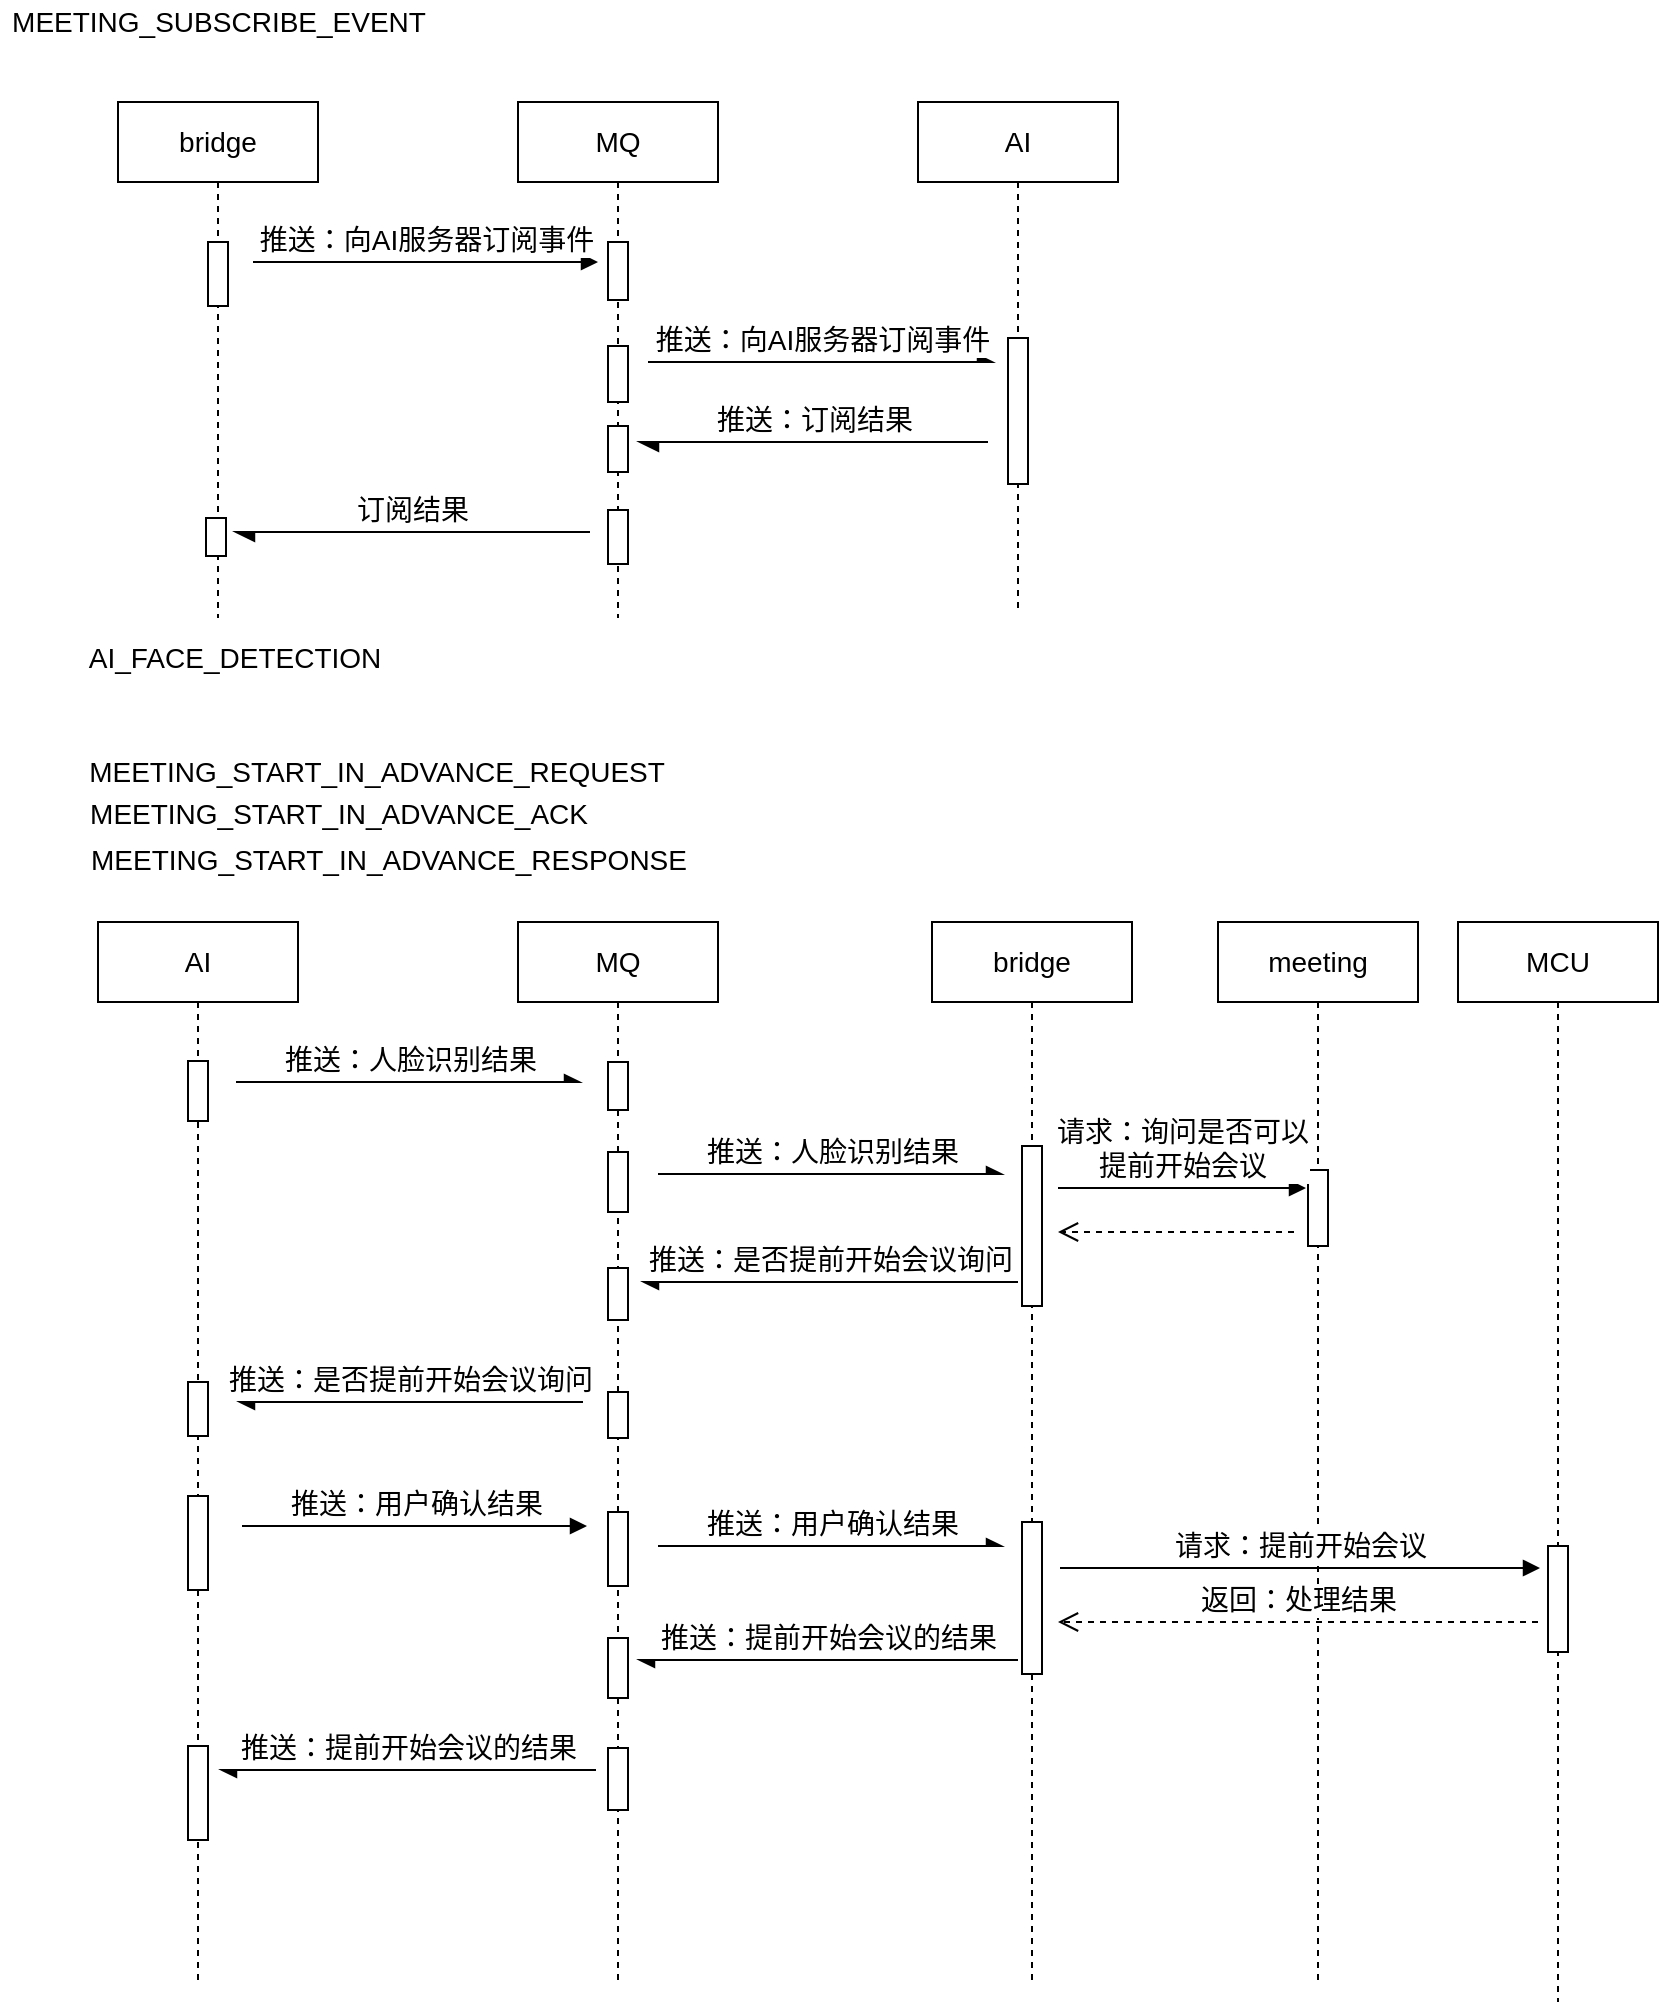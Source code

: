 <mxfile version="12.3.9" type="github" pages="3">
  <diagram id="sGyDJ3xmPa0FNn7oHpdU" name="提前开始会议">
    <mxGraphModel dx="1021" dy="580" grid="0" gridSize="10" guides="1" tooltips="1" connect="1" arrows="1" fold="1" page="1" pageScale="1" pageWidth="827" pageHeight="1169" math="0" shadow="0">
      <root>
        <mxCell id="0"/>
        <mxCell id="1" parent="0"/>
        <mxCell id="7dCBN_STnB0BZGOZmq9B-1" value="AI" style="shape=umlLifeline;perimeter=lifelinePerimeter;whiteSpace=wrap;html=1;container=1;collapsible=0;recursiveResize=0;outlineConnect=0;fontSize=14;" parent="1" vertex="1">
          <mxGeometry x="510" y="70" width="100" height="253" as="geometry"/>
        </mxCell>
        <mxCell id="cWvQ5qR-pPmlQ0AbkIyN-9" value="" style="html=1;points=[];perimeter=orthogonalPerimeter;fontSize=14;" vertex="1" parent="7dCBN_STnB0BZGOZmq9B-1">
          <mxGeometry x="45" y="118" width="10" height="73" as="geometry"/>
        </mxCell>
        <mxCell id="7dCBN_STnB0BZGOZmq9B-2" value="bridge" style="shape=umlLifeline;perimeter=lifelinePerimeter;whiteSpace=wrap;html=1;container=1;collapsible=0;recursiveResize=0;outlineConnect=0;fontSize=14;" parent="1" vertex="1">
          <mxGeometry x="110" y="70" width="100" height="258" as="geometry"/>
        </mxCell>
        <mxCell id="cWvQ5qR-pPmlQ0AbkIyN-1" value="" style="html=1;points=[];perimeter=orthogonalPerimeter;fontSize=14;" vertex="1" parent="7dCBN_STnB0BZGOZmq9B-2">
          <mxGeometry x="45" y="70" width="10" height="32" as="geometry"/>
        </mxCell>
        <mxCell id="fSU1PI_x33HrERXU6z-Z-20" value="" style="html=1;points=[];perimeter=orthogonalPerimeter;fontSize=14;" vertex="1" parent="7dCBN_STnB0BZGOZmq9B-2">
          <mxGeometry x="44" y="208" width="10" height="19" as="geometry"/>
        </mxCell>
        <mxCell id="7dCBN_STnB0BZGOZmq9B-3" value="MQ" style="shape=umlLifeline;perimeter=lifelinePerimeter;whiteSpace=wrap;html=1;container=1;collapsible=0;recursiveResize=0;outlineConnect=0;fontSize=14;" parent="1" vertex="1">
          <mxGeometry x="310" y="70" width="100" height="258" as="geometry"/>
        </mxCell>
        <mxCell id="cWvQ5qR-pPmlQ0AbkIyN-6" value="" style="html=1;points=[];perimeter=orthogonalPerimeter;fontSize=14;" vertex="1" parent="7dCBN_STnB0BZGOZmq9B-3">
          <mxGeometry x="45" y="70" width="10" height="29" as="geometry"/>
        </mxCell>
        <mxCell id="fSU1PI_x33HrERXU6z-Z-10" value="" style="html=1;points=[];perimeter=orthogonalPerimeter;fontSize=14;" vertex="1" parent="7dCBN_STnB0BZGOZmq9B-3">
          <mxGeometry x="45" y="122" width="10" height="28" as="geometry"/>
        </mxCell>
        <mxCell id="fSU1PI_x33HrERXU6z-Z-17" value="" style="html=1;points=[];perimeter=orthogonalPerimeter;fontSize=14;" vertex="1" parent="7dCBN_STnB0BZGOZmq9B-3">
          <mxGeometry x="45" y="204" width="10" height="27" as="geometry"/>
        </mxCell>
        <mxCell id="fSU1PI_x33HrERXU6z-Z-18" value="" style="html=1;points=[];perimeter=orthogonalPerimeter;fontSize=14;" vertex="1" parent="7dCBN_STnB0BZGOZmq9B-3">
          <mxGeometry x="45" y="162" width="10" height="23" as="geometry"/>
        </mxCell>
        <mxCell id="cWvQ5qR-pPmlQ0AbkIyN-5" value="推送：向AI服务器订阅事件" style="html=1;verticalAlign=bottom;endArrow=block;fontSize=14;" edge="1" parent="1">
          <mxGeometry width="80" relative="1" as="geometry">
            <mxPoint x="177.5" y="150" as="sourcePoint"/>
            <mxPoint x="350" y="150" as="targetPoint"/>
          </mxGeometry>
        </mxCell>
        <mxCell id="cWvQ5qR-pPmlQ0AbkIyN-8" value="推送：向AI服务器订阅事件" style="html=1;verticalAlign=bottom;endArrow=async;fontSize=14;endFill=1;" edge="1" parent="1">
          <mxGeometry width="80" relative="1" as="geometry">
            <mxPoint x="375" y="200" as="sourcePoint"/>
            <mxPoint x="548" y="200" as="targetPoint"/>
          </mxGeometry>
        </mxCell>
        <mxCell id="cWvQ5qR-pPmlQ0AbkIyN-10" value="推送：订阅结果" style="html=1;verticalAlign=bottom;endArrow=async;endSize=8;fontSize=14;endFill=1;" edge="1" parent="1">
          <mxGeometry relative="1" as="geometry">
            <mxPoint x="545" y="240" as="sourcePoint"/>
            <mxPoint x="370" y="240" as="targetPoint"/>
          </mxGeometry>
        </mxCell>
        <mxCell id="cWvQ5qR-pPmlQ0AbkIyN-11" value="订阅结果" style="html=1;verticalAlign=bottom;endArrow=async;endSize=8;fontSize=14;endFill=1;" edge="1" parent="1">
          <mxGeometry relative="1" as="geometry">
            <mxPoint x="346" y="285" as="sourcePoint"/>
            <mxPoint x="168" y="285" as="targetPoint"/>
          </mxGeometry>
        </mxCell>
        <mxCell id="cWvQ5qR-pPmlQ0AbkIyN-12" value="AI" style="shape=umlLifeline;perimeter=lifelinePerimeter;whiteSpace=wrap;html=1;container=1;collapsible=0;recursiveResize=0;outlineConnect=0;fontSize=14;" vertex="1" parent="1">
          <mxGeometry x="100" y="480" width="100" height="530" as="geometry"/>
        </mxCell>
        <mxCell id="cWvQ5qR-pPmlQ0AbkIyN-13" value="" style="html=1;points=[];perimeter=orthogonalPerimeter;fontSize=14;" vertex="1" parent="cWvQ5qR-pPmlQ0AbkIyN-12">
          <mxGeometry x="45" y="69.5" width="10" height="30" as="geometry"/>
        </mxCell>
        <mxCell id="cWvQ5qR-pPmlQ0AbkIyN-39" value="" style="html=1;points=[];perimeter=orthogonalPerimeter;fontSize=14;" vertex="1" parent="cWvQ5qR-pPmlQ0AbkIyN-12">
          <mxGeometry x="45" y="230" width="10" height="27" as="geometry"/>
        </mxCell>
        <mxCell id="cWvQ5qR-pPmlQ0AbkIyN-58" value="" style="html=1;points=[];perimeter=orthogonalPerimeter;fontSize=14;" vertex="1" parent="cWvQ5qR-pPmlQ0AbkIyN-12">
          <mxGeometry x="45" y="287" width="10" height="47" as="geometry"/>
        </mxCell>
        <mxCell id="fSU1PI_x33HrERXU6z-Z-8" value="" style="html=1;points=[];perimeter=orthogonalPerimeter;fontSize=14;" vertex="1" parent="cWvQ5qR-pPmlQ0AbkIyN-12">
          <mxGeometry x="45" y="412" width="10" height="47" as="geometry"/>
        </mxCell>
        <mxCell id="cWvQ5qR-pPmlQ0AbkIyN-14" value="bridge" style="shape=umlLifeline;perimeter=lifelinePerimeter;whiteSpace=wrap;html=1;container=1;collapsible=0;recursiveResize=0;outlineConnect=0;fontSize=14;" vertex="1" parent="1">
          <mxGeometry x="517" y="480" width="100" height="530" as="geometry"/>
        </mxCell>
        <mxCell id="cWvQ5qR-pPmlQ0AbkIyN-15" value="" style="html=1;points=[];perimeter=orthogonalPerimeter;fontSize=14;" vertex="1" parent="cWvQ5qR-pPmlQ0AbkIyN-14">
          <mxGeometry x="45" y="112" width="10" height="80" as="geometry"/>
        </mxCell>
        <mxCell id="cWvQ5qR-pPmlQ0AbkIyN-45" value="" style="html=1;points=[];perimeter=orthogonalPerimeter;fontSize=14;" vertex="1" parent="cWvQ5qR-pPmlQ0AbkIyN-14">
          <mxGeometry x="45" y="300" width="10" height="76" as="geometry"/>
        </mxCell>
        <mxCell id="cWvQ5qR-pPmlQ0AbkIyN-16" value="MQ" style="shape=umlLifeline;perimeter=lifelinePerimeter;whiteSpace=wrap;html=1;container=1;collapsible=0;recursiveResize=0;outlineConnect=0;fontSize=14;" vertex="1" parent="1">
          <mxGeometry x="310" y="480" width="100" height="530" as="geometry"/>
        </mxCell>
        <mxCell id="cWvQ5qR-pPmlQ0AbkIyN-17" value="" style="html=1;points=[];perimeter=orthogonalPerimeter;fontSize=14;" vertex="1" parent="cWvQ5qR-pPmlQ0AbkIyN-16">
          <mxGeometry x="45" y="70" width="10" height="24" as="geometry"/>
        </mxCell>
        <mxCell id="cWvQ5qR-pPmlQ0AbkIyN-36" value="" style="html=1;points=[];perimeter=orthogonalPerimeter;fontSize=14;" vertex="1" parent="cWvQ5qR-pPmlQ0AbkIyN-16">
          <mxGeometry x="45" y="173" width="10" height="26" as="geometry"/>
        </mxCell>
        <mxCell id="cWvQ5qR-pPmlQ0AbkIyN-44" value="" style="html=1;points=[];perimeter=orthogonalPerimeter;fontSize=14;" vertex="1" parent="cWvQ5qR-pPmlQ0AbkIyN-16">
          <mxGeometry x="45" y="235" width="10" height="23" as="geometry"/>
        </mxCell>
        <mxCell id="cWvQ5qR-pPmlQ0AbkIyN-56" value="" style="html=1;points=[];perimeter=orthogonalPerimeter;fontSize=14;" vertex="1" parent="cWvQ5qR-pPmlQ0AbkIyN-16">
          <mxGeometry x="45" y="295" width="10" height="37" as="geometry"/>
        </mxCell>
        <mxCell id="fSU1PI_x33HrERXU6z-Z-2" value="" style="html=1;points=[];perimeter=orthogonalPerimeter;fontSize=14;" vertex="1" parent="cWvQ5qR-pPmlQ0AbkIyN-16">
          <mxGeometry x="45" y="115" width="10" height="30" as="geometry"/>
        </mxCell>
        <mxCell id="fSU1PI_x33HrERXU6z-Z-3" value="" style="html=1;points=[];perimeter=orthogonalPerimeter;fontSize=14;" vertex="1" parent="cWvQ5qR-pPmlQ0AbkIyN-16">
          <mxGeometry x="45" y="358" width="10" height="30" as="geometry"/>
        </mxCell>
        <mxCell id="fSU1PI_x33HrERXU6z-Z-7" value="" style="html=1;points=[];perimeter=orthogonalPerimeter;fontSize=14;" vertex="1" parent="cWvQ5qR-pPmlQ0AbkIyN-16">
          <mxGeometry x="45" y="413" width="10" height="31" as="geometry"/>
        </mxCell>
        <mxCell id="cWvQ5qR-pPmlQ0AbkIyN-18" value="meeting" style="shape=umlLifeline;perimeter=lifelinePerimeter;whiteSpace=wrap;html=1;container=1;collapsible=0;recursiveResize=0;outlineConnect=0;fontSize=14;" vertex="1" parent="1">
          <mxGeometry x="660" y="480" width="100" height="530" as="geometry"/>
        </mxCell>
        <mxCell id="cWvQ5qR-pPmlQ0AbkIyN-32" value="" style="html=1;points=[];perimeter=orthogonalPerimeter;fontSize=14;" vertex="1" parent="cWvQ5qR-pPmlQ0AbkIyN-18">
          <mxGeometry x="45" y="124" width="10" height="38" as="geometry"/>
        </mxCell>
        <mxCell id="cWvQ5qR-pPmlQ0AbkIyN-19" value="推送：人脸识别结果" style="html=1;verticalAlign=bottom;endArrow=async;fontSize=14;endFill=1;" edge="1" parent="1">
          <mxGeometry width="80" relative="1" as="geometry">
            <mxPoint x="169" y="560" as="sourcePoint"/>
            <mxPoint x="341.5" y="560" as="targetPoint"/>
          </mxGeometry>
        </mxCell>
        <mxCell id="cWvQ5qR-pPmlQ0AbkIyN-27" value="推送：人脸识别结果" style="html=1;verticalAlign=bottom;endArrow=async;fontSize=14;endFill=1;" edge="1" parent="1">
          <mxGeometry width="80" relative="1" as="geometry">
            <mxPoint x="380" y="606" as="sourcePoint"/>
            <mxPoint x="552.5" y="606" as="targetPoint"/>
          </mxGeometry>
        </mxCell>
        <mxCell id="cWvQ5qR-pPmlQ0AbkIyN-30" value="请求：询问是否可以&lt;br&gt;提前开始会议" style="html=1;verticalAlign=bottom;endArrow=block;fontSize=14;" edge="1" parent="1">
          <mxGeometry width="80" relative="1" as="geometry">
            <mxPoint x="580" y="613" as="sourcePoint"/>
            <mxPoint x="704" y="613" as="targetPoint"/>
          </mxGeometry>
        </mxCell>
        <mxCell id="cWvQ5qR-pPmlQ0AbkIyN-31" value="" style="html=1;verticalAlign=bottom;endArrow=open;dashed=1;endSize=8;fontSize=14;" edge="1" parent="1">
          <mxGeometry relative="1" as="geometry">
            <mxPoint x="698" y="635" as="sourcePoint"/>
            <mxPoint x="580" y="635" as="targetPoint"/>
          </mxGeometry>
        </mxCell>
        <mxCell id="cWvQ5qR-pPmlQ0AbkIyN-35" value="推送：是否提前开始会议询问" style="html=1;verticalAlign=bottom;endArrow=async;fontSize=14;endFill=1;" edge="1" parent="1">
          <mxGeometry width="80" relative="1" as="geometry">
            <mxPoint x="560" y="660" as="sourcePoint"/>
            <mxPoint x="372" y="660" as="targetPoint"/>
          </mxGeometry>
        </mxCell>
        <mxCell id="cWvQ5qR-pPmlQ0AbkIyN-42" value="推送：是否提前开始会议询问" style="html=1;verticalAlign=bottom;endArrow=async;fontSize=14;endFill=1;" edge="1" parent="1">
          <mxGeometry width="80" relative="1" as="geometry">
            <mxPoint x="342.5" y="720" as="sourcePoint"/>
            <mxPoint x="170" y="720" as="targetPoint"/>
          </mxGeometry>
        </mxCell>
        <mxCell id="cWvQ5qR-pPmlQ0AbkIyN-47" value="推送：用户确认结果" style="html=1;verticalAlign=bottom;endArrow=async;fontSize=14;endFill=1;" edge="1" parent="1">
          <mxGeometry width="80" relative="1" as="geometry">
            <mxPoint x="380" y="792" as="sourcePoint"/>
            <mxPoint x="552.5" y="792" as="targetPoint"/>
          </mxGeometry>
        </mxCell>
        <mxCell id="cWvQ5qR-pPmlQ0AbkIyN-48" value="MCU" style="shape=umlLifeline;perimeter=lifelinePerimeter;whiteSpace=wrap;html=1;container=1;collapsible=0;recursiveResize=0;outlineConnect=0;fontSize=14;" vertex="1" parent="1">
          <mxGeometry x="780" y="480" width="100" height="540" as="geometry"/>
        </mxCell>
        <mxCell id="cWvQ5qR-pPmlQ0AbkIyN-51" value="" style="html=1;points=[];perimeter=orthogonalPerimeter;fontSize=14;" vertex="1" parent="cWvQ5qR-pPmlQ0AbkIyN-48">
          <mxGeometry x="45" y="312" width="10" height="53" as="geometry"/>
        </mxCell>
        <mxCell id="cWvQ5qR-pPmlQ0AbkIyN-52" value="请求：提前开始会议" style="html=1;verticalAlign=bottom;endArrow=block;fontSize=14;" edge="1" parent="1">
          <mxGeometry width="80" relative="1" as="geometry">
            <mxPoint x="581" y="803" as="sourcePoint"/>
            <mxPoint x="821" y="803" as="targetPoint"/>
          </mxGeometry>
        </mxCell>
        <mxCell id="cWvQ5qR-pPmlQ0AbkIyN-54" value="返回：处理结果" style="html=1;verticalAlign=bottom;endArrow=open;dashed=1;endSize=8;fontSize=14;" edge="1" parent="1">
          <mxGeometry relative="1" as="geometry">
            <mxPoint x="820" y="830" as="sourcePoint"/>
            <mxPoint x="580" y="830" as="targetPoint"/>
          </mxGeometry>
        </mxCell>
        <mxCell id="cWvQ5qR-pPmlQ0AbkIyN-55" value="推送：提前开始会议的结果" style="html=1;verticalAlign=bottom;endArrow=async;fontSize=14;endFill=1;" edge="1" parent="1">
          <mxGeometry width="80" relative="1" as="geometry">
            <mxPoint x="560" y="849" as="sourcePoint"/>
            <mxPoint x="370" y="849" as="targetPoint"/>
          </mxGeometry>
        </mxCell>
        <mxCell id="cWvQ5qR-pPmlQ0AbkIyN-57" value="推送：提前开始会议的结果" style="html=1;verticalAlign=bottom;endArrow=async;fontSize=14;endFill=1;" edge="1" parent="1">
          <mxGeometry width="80" relative="1" as="geometry">
            <mxPoint x="349" y="904" as="sourcePoint"/>
            <mxPoint x="161" y="904" as="targetPoint"/>
          </mxGeometry>
        </mxCell>
        <mxCell id="vQtBdbBWceYxuiMzY1yn-1" value="MEETING_SUBSCRIBE_EVENT" style="text;html=1;align=center;verticalAlign=middle;resizable=0;points=[];;autosize=1;fontSize=14;" vertex="1" parent="1">
          <mxGeometry x="51" y="19" width="217" height="21" as="geometry"/>
        </mxCell>
        <mxCell id="vQtBdbBWceYxuiMzY1yn-2" value="AI_FACE_DETECTION" style="text;html=1;align=center;verticalAlign=middle;resizable=0;points=[];;autosize=1;fontSize=14;" vertex="1" parent="1">
          <mxGeometry x="90" y="337" width="156" height="21" as="geometry"/>
        </mxCell>
        <mxCell id="vQtBdbBWceYxuiMzY1yn-3" value="MEETING_START_IN_ADVANCE_REQUEST" style="text;html=1;align=center;verticalAlign=middle;resizable=0;points=[];;autosize=1;fontSize=14;" vertex="1" parent="1">
          <mxGeometry x="90" y="394" width="298" height="21" as="geometry"/>
        </mxCell>
        <mxCell id="vQtBdbBWceYxuiMzY1yn-4" value="MEETING_START_IN_ADVANCE_ACK" style="text;html=1;align=center;verticalAlign=middle;resizable=0;points=[];;autosize=1;fontSize=14;" vertex="1" parent="1">
          <mxGeometry x="90" y="415.5" width="259" height="21" as="geometry"/>
        </mxCell>
        <mxCell id="vQtBdbBWceYxuiMzY1yn-5" value="MEETING_START_IN_ADVANCE_RESPONSE" style="text;html=1;align=center;verticalAlign=middle;resizable=0;points=[];;autosize=1;fontSize=14;" vertex="1" parent="1">
          <mxGeometry x="91" y="438" width="308" height="21" as="geometry"/>
        </mxCell>
        <mxCell id="vQtBdbBWceYxuiMzY1yn-8" value="推送：用户确认结果" style="html=1;verticalAlign=bottom;endArrow=block;fontSize=14;" edge="1" parent="1">
          <mxGeometry width="80" relative="1" as="geometry">
            <mxPoint x="172" y="782" as="sourcePoint"/>
            <mxPoint x="344.5" y="782" as="targetPoint"/>
          </mxGeometry>
        </mxCell>
      </root>
    </mxGraphModel>
  </diagram>
  <diagram id="U2vhjyQzXIbmDPiE_quf" name="企业微信消息通知">
    <mxGraphModel dx="1021" dy="580" grid="0" gridSize="10" guides="1" tooltips="1" connect="1" arrows="1" fold="1" page="1" pageScale="1" pageWidth="827" pageHeight="1169" math="0" shadow="0">
      <root>
        <mxCell id="euv0Y5gn4uSeBjnGPQXl-0"/>
        <mxCell id="euv0Y5gn4uSeBjnGPQXl-1" parent="euv0Y5gn4uSeBjnGPQXl-0"/>
        <mxCell id="93kanDMGqyMoryUL59t7-0" value="MCU" style="shape=umlLifeline;perimeter=lifelinePerimeter;whiteSpace=wrap;html=1;container=1;collapsible=0;recursiveResize=0;outlineConnect=0;fontSize=14;" vertex="1" parent="euv0Y5gn4uSeBjnGPQXl-1">
          <mxGeometry x="550" y="70" width="100" height="290" as="geometry"/>
        </mxCell>
        <mxCell id="93kanDMGqyMoryUL59t7-1" value="" style="html=1;points=[];perimeter=orthogonalPerimeter;fontSize=14;" vertex="1" parent="93kanDMGqyMoryUL59t7-0">
          <mxGeometry x="45" y="88" width="10" height="50" as="geometry"/>
        </mxCell>
        <mxCell id="93kanDMGqyMoryUL59t7-2" value="meeting-service" style="shape=umlLifeline;perimeter=lifelinePerimeter;whiteSpace=wrap;html=1;container=1;collapsible=0;recursiveResize=0;outlineConnect=0;fontSize=14;" vertex="1" parent="euv0Y5gn4uSeBjnGPQXl-1">
          <mxGeometry x="170" y="70" width="100" height="290" as="geometry"/>
        </mxCell>
        <mxCell id="93kanDMGqyMoryUL59t7-3" value="" style="html=1;points=[];perimeter=orthogonalPerimeter;fontSize=14;" vertex="1" parent="93kanDMGqyMoryUL59t7-2">
          <mxGeometry x="45" y="70" width="10" height="120" as="geometry"/>
        </mxCell>
        <mxCell id="93kanDMGqyMoryUL59t7-4" value="bridge-service" style="shape=umlLifeline;perimeter=lifelinePerimeter;whiteSpace=wrap;html=1;container=1;collapsible=0;recursiveResize=0;outlineConnect=0;fontSize=14;" vertex="1" parent="euv0Y5gn4uSeBjnGPQXl-1">
          <mxGeometry x="360" y="70" width="100" height="290" as="geometry"/>
        </mxCell>
        <mxCell id="93kanDMGqyMoryUL59t7-5" value="" style="html=1;points=[];perimeter=orthogonalPerimeter;fontSize=14;" vertex="1" parent="93kanDMGqyMoryUL59t7-4">
          <mxGeometry x="45" y="70" width="10" height="140" as="geometry"/>
        </mxCell>
        <mxCell id="93kanDMGqyMoryUL59t7-6" value="请求：会议预约" style="html=1;verticalAlign=bottom;endArrow=block;fontSize=14;" edge="1" parent="euv0Y5gn4uSeBjnGPQXl-1">
          <mxGeometry width="80" relative="1" as="geometry">
            <mxPoint x="230" y="160" as="sourcePoint"/>
            <mxPoint x="402.5" y="160" as="targetPoint"/>
          </mxGeometry>
        </mxCell>
        <mxCell id="93kanDMGqyMoryUL59t7-7" value="请求：会议预约" style="html=1;verticalAlign=bottom;endArrow=block;fontSize=14;" edge="1" parent="euv0Y5gn4uSeBjnGPQXl-1">
          <mxGeometry width="80" relative="1" as="geometry">
            <mxPoint x="435" y="170" as="sourcePoint"/>
            <mxPoint x="585" y="170" as="targetPoint"/>
          </mxGeometry>
        </mxCell>
        <mxCell id="93kanDMGqyMoryUL59t7-8" value="返回：处理结果" style="html=1;verticalAlign=bottom;endArrow=open;dashed=1;endSize=8;fontSize=14;" edge="1" parent="euv0Y5gn4uSeBjnGPQXl-1">
          <mxGeometry relative="1" as="geometry">
            <mxPoint x="587" y="196" as="sourcePoint"/>
            <mxPoint x="427" y="196" as="targetPoint"/>
          </mxGeometry>
        </mxCell>
        <mxCell id="93kanDMGqyMoryUL59t7-10" value="Web？" style="shape=umlLifeline;perimeter=lifelinePerimeter;whiteSpace=wrap;html=1;container=1;collapsible=0;recursiveResize=0;outlineConnect=0;fontSize=14;" vertex="1" parent="euv0Y5gn4uSeBjnGPQXl-1">
          <mxGeometry x="30" y="70" width="100" height="290" as="geometry"/>
        </mxCell>
        <mxCell id="93kanDMGqyMoryUL59t7-11" value="" style="html=1;points=[];perimeter=orthogonalPerimeter;fontSize=14;" vertex="1" parent="93kanDMGqyMoryUL59t7-10">
          <mxGeometry x="45" y="70" width="10" height="80" as="geometry"/>
        </mxCell>
        <mxCell id="93kanDMGqyMoryUL59t7-12" value="请求：会议预约" style="html=1;verticalAlign=bottom;endArrow=block;fontSize=14;" edge="1" parent="euv0Y5gn4uSeBjnGPQXl-1">
          <mxGeometry width="80" relative="1" as="geometry">
            <mxPoint x="90" y="160" as="sourcePoint"/>
            <mxPoint x="212.5" y="160" as="targetPoint"/>
          </mxGeometry>
        </mxCell>
        <mxCell id="93kanDMGqyMoryUL59t7-13" value="企业微信？" style="shape=umlLifeline;perimeter=lifelinePerimeter;whiteSpace=wrap;html=1;container=1;collapsible=0;recursiveResize=0;outlineConnect=0;fontSize=14;" vertex="1" parent="euv0Y5gn4uSeBjnGPQXl-1">
          <mxGeometry x="670" y="70" width="100" height="290" as="geometry"/>
        </mxCell>
        <mxCell id="93kanDMGqyMoryUL59t7-14" value="" style="html=1;points=[];perimeter=orthogonalPerimeter;fontSize=14;" vertex="1" parent="93kanDMGqyMoryUL59t7-13">
          <mxGeometry x="45" y="160" width="10" height="50" as="geometry"/>
        </mxCell>
        <mxCell id="93kanDMGqyMoryUL59t7-15" value="返回：处理结果" style="html=1;verticalAlign=bottom;endArrow=open;dashed=1;endSize=8;fontSize=14;" edge="1" parent="euv0Y5gn4uSeBjnGPQXl-1">
          <mxGeometry relative="1" as="geometry">
            <mxPoint x="395" y="210" as="sourcePoint"/>
            <mxPoint x="235" y="210" as="targetPoint"/>
          </mxGeometry>
        </mxCell>
        <mxCell id="93kanDMGqyMoryUL59t7-16" value="企业微信消息通知" style="html=1;verticalAlign=bottom;endArrow=block;fontSize=14;" edge="1" parent="euv0Y5gn4uSeBjnGPQXl-1">
          <mxGeometry width="80" relative="1" as="geometry">
            <mxPoint x="430" y="240" as="sourcePoint"/>
            <mxPoint x="710" y="240" as="targetPoint"/>
          </mxGeometry>
        </mxCell>
      </root>
    </mxGraphModel>
  </diagram>
  <diagram id="k88oy4eZoCurosgzt9sN" name="企业微信推送点名信息">
    <mxGraphModel dx="1021" dy="580" grid="1" gridSize="10" guides="1" tooltips="1" connect="1" arrows="1" fold="1" page="1" pageScale="1" pageWidth="827" pageHeight="1169" math="0" shadow="0">
      <root>
        <mxCell id="FtVH_WudPbTGRqcLVg7M-0"/>
        <mxCell id="FtVH_WudPbTGRqcLVg7M-1" parent="FtVH_WudPbTGRqcLVg7M-0"/>
        <mxCell id="gRoMFb6GQRz-B1bpGYZU-0" value="MCU？" style="shape=umlLifeline;perimeter=lifelinePerimeter;whiteSpace=wrap;html=1;container=1;collapsible=0;recursiveResize=0;outlineConnect=0;fontSize=14;" vertex="1" parent="FtVH_WudPbTGRqcLVg7M-1">
          <mxGeometry x="490" y="70" width="100" height="290" as="geometry"/>
        </mxCell>
        <mxCell id="gRoMFb6GQRz-B1bpGYZU-2" value="MQ" style="shape=umlLifeline;perimeter=lifelinePerimeter;whiteSpace=wrap;html=1;container=1;collapsible=0;recursiveResize=0;outlineConnect=0;fontSize=14;" vertex="1" parent="FtVH_WudPbTGRqcLVg7M-1">
          <mxGeometry x="170" y="70" width="100" height="290" as="geometry"/>
        </mxCell>
        <mxCell id="gRoMFb6GQRz-B1bpGYZU-3" value="" style="html=1;points=[];perimeter=orthogonalPerimeter;fontSize=14;" vertex="1" parent="gRoMFb6GQRz-B1bpGYZU-2">
          <mxGeometry x="45" y="70" width="10" height="80" as="geometry"/>
        </mxCell>
        <mxCell id="gRoMFb6GQRz-B1bpGYZU-4" value="bridge-service" style="shape=umlLifeline;perimeter=lifelinePerimeter;whiteSpace=wrap;html=1;container=1;collapsible=0;recursiveResize=0;outlineConnect=0;fontSize=14;" vertex="1" parent="FtVH_WudPbTGRqcLVg7M-1">
          <mxGeometry x="320" y="70" width="100" height="290" as="geometry"/>
        </mxCell>
        <mxCell id="gRoMFb6GQRz-B1bpGYZU-5" value="" style="html=1;points=[];perimeter=orthogonalPerimeter;fontSize=14;" vertex="1" parent="gRoMFb6GQRz-B1bpGYZU-4">
          <mxGeometry x="45" y="70" width="10" height="100" as="geometry"/>
        </mxCell>
        <mxCell id="gRoMFb6GQRz-B1bpGYZU-6" value="推送：人员点名" style="html=1;verticalAlign=bottom;endArrow=block;fontSize=14;" edge="1" parent="FtVH_WudPbTGRqcLVg7M-1">
          <mxGeometry width="80" relative="1" as="geometry">
            <mxPoint x="230" y="160" as="sourcePoint"/>
            <mxPoint x="360" y="160" as="targetPoint"/>
          </mxGeometry>
        </mxCell>
        <mxCell id="gRoMFb6GQRz-B1bpGYZU-9" value="AI" style="shape=umlLifeline;perimeter=lifelinePerimeter;whiteSpace=wrap;html=1;container=1;collapsible=0;recursiveResize=0;outlineConnect=0;fontSize=14;" vertex="1" parent="FtVH_WudPbTGRqcLVg7M-1">
          <mxGeometry x="30" y="70" width="100" height="290" as="geometry"/>
        </mxCell>
        <mxCell id="gRoMFb6GQRz-B1bpGYZU-10" value="" style="html=1;points=[];perimeter=orthogonalPerimeter;fontSize=14;" vertex="1" parent="gRoMFb6GQRz-B1bpGYZU-9">
          <mxGeometry x="45" y="70" width="10" height="80" as="geometry"/>
        </mxCell>
        <mxCell id="gRoMFb6GQRz-B1bpGYZU-11" value="推送：人员点名" style="html=1;verticalAlign=bottom;endArrow=block;fontSize=14;" edge="1" parent="FtVH_WudPbTGRqcLVg7M-1">
          <mxGeometry width="80" relative="1" as="geometry">
            <mxPoint x="90" y="160" as="sourcePoint"/>
            <mxPoint x="212.5" y="160" as="targetPoint"/>
          </mxGeometry>
        </mxCell>
        <mxCell id="gRoMFb6GQRz-B1bpGYZU-12" value="企业微信？" style="shape=umlLifeline;perimeter=lifelinePerimeter;whiteSpace=wrap;html=1;container=1;collapsible=0;recursiveResize=0;outlineConnect=0;fontSize=14;" vertex="1" parent="FtVH_WudPbTGRqcLVg7M-1">
          <mxGeometry x="650" y="70" width="100" height="290" as="geometry"/>
        </mxCell>
        <mxCell id="gRoMFb6GQRz-B1bpGYZU-13" value="" style="html=1;points=[];perimeter=orthogonalPerimeter;fontSize=14;" vertex="1" parent="gRoMFb6GQRz-B1bpGYZU-12">
          <mxGeometry x="45" y="134" width="10" height="50" as="geometry"/>
        </mxCell>
        <mxCell id="gRoMFb6GQRz-B1bpGYZU-14" value="返回：处理结果" style="html=1;verticalAlign=bottom;endArrow=open;dashed=1;endSize=8;fontSize=14;" edge="1" parent="FtVH_WudPbTGRqcLVg7M-1">
          <mxGeometry relative="1" as="geometry">
            <mxPoint x="360" y="190" as="sourcePoint"/>
            <mxPoint x="235" y="190" as="targetPoint"/>
          </mxGeometry>
        </mxCell>
        <mxCell id="gRoMFb6GQRz-B1bpGYZU-15" value="企业微信消息通知" style="html=1;verticalAlign=bottom;endArrow=block;fontSize=14;" edge="1" parent="FtVH_WudPbTGRqcLVg7M-1">
          <mxGeometry width="80" relative="1" as="geometry">
            <mxPoint x="390" y="220" as="sourcePoint"/>
            <mxPoint x="670" y="220" as="targetPoint"/>
          </mxGeometry>
        </mxCell>
      </root>
    </mxGraphModel>
  </diagram>
</mxfile>

